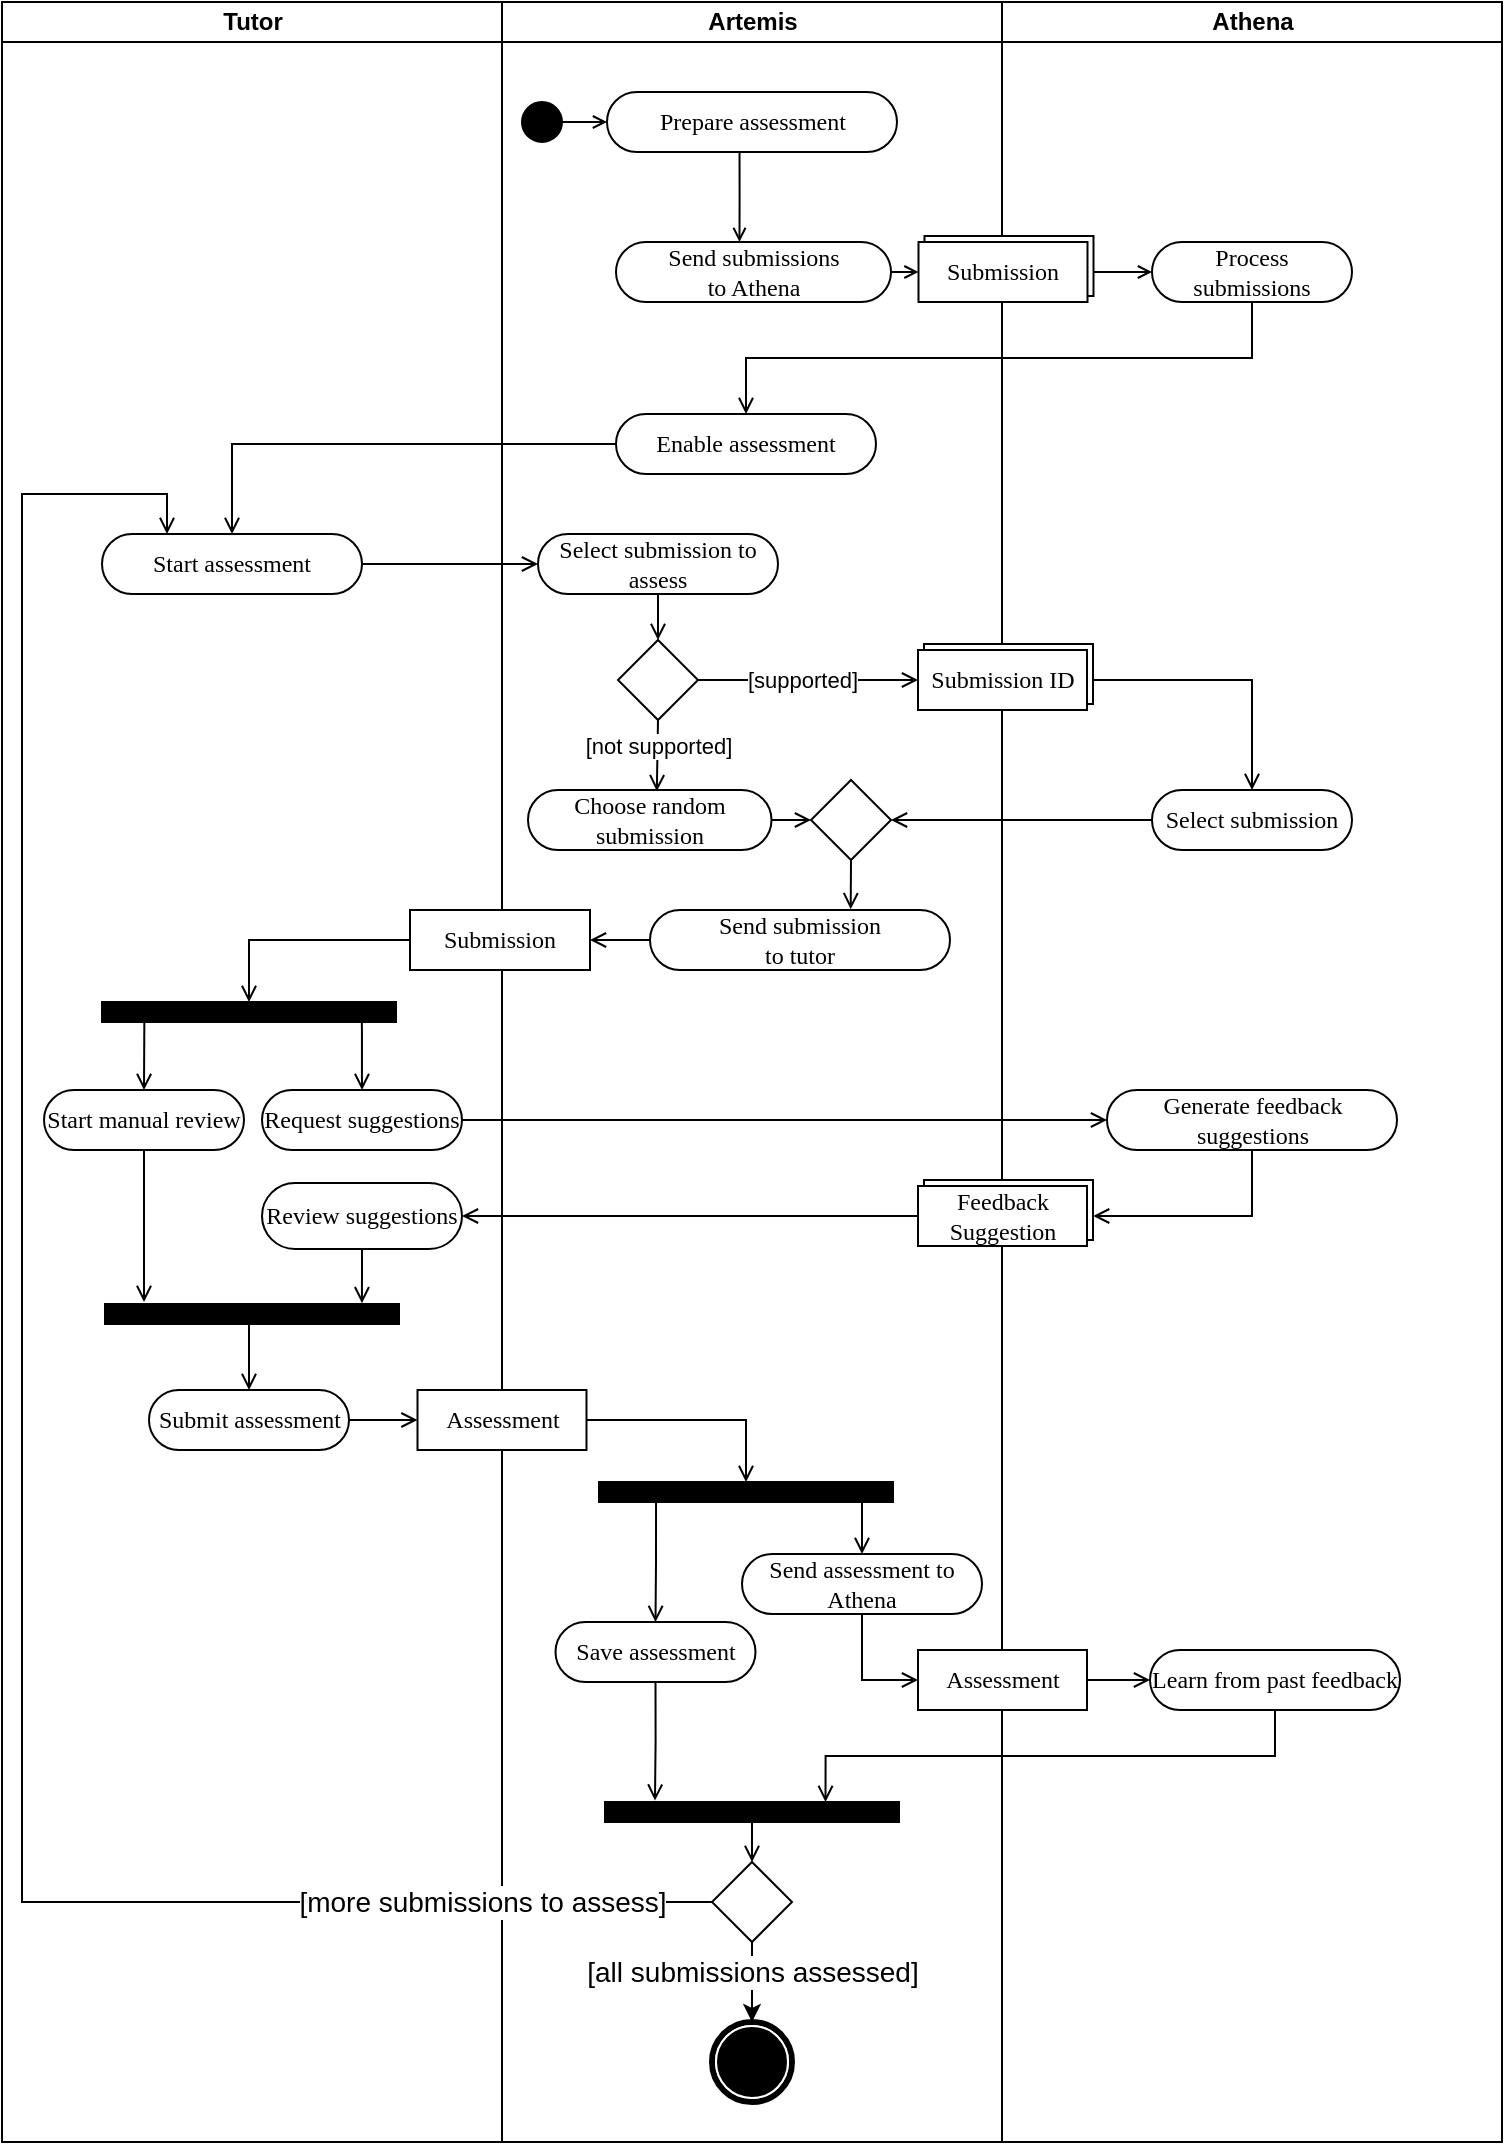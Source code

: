 <mxfile version="21.7.2" type="github" pages="2">
  <diagram name="full" id="5C2zm-8fkTOjbQyjAJXI">
    <mxGraphModel dx="1466" dy="979" grid="1" gridSize="10" guides="1" tooltips="1" connect="1" arrows="1" fold="1" page="1" pageScale="1" pageWidth="850" pageHeight="1100" math="0" shadow="0">
      <root>
        <mxCell id="0" />
        <mxCell id="1" parent="0" />
        <mxCell id="zbvgG5rFSshn16eEqJVB-1" value="" style="swimlane;html=1;childLayout=stackLayout;startSize=0;rounded=0;shadow=0;comic=0;labelBackgroundColor=none;strokeWidth=1;fontFamily=Verdana;fontSize=12;align=center;" parent="1" vertex="1">
          <mxGeometry x="40" y="20" width="750" height="1070" as="geometry" />
        </mxCell>
        <mxCell id="zbvgG5rFSshn16eEqJVB-82" style="edgeStyle=orthogonalEdgeStyle;rounded=0;orthogonalLoop=1;jettySize=auto;html=1;exitX=1;exitY=0.5;exitDx=0;exitDy=0;entryX=0;entryY=0.5;entryDx=0;entryDy=0;endArrow=open;endFill=0;" parent="zbvgG5rFSshn16eEqJVB-1" source="zbvgG5rFSshn16eEqJVB-71" target="zbvgG5rFSshn16eEqJVB-81" edge="1">
          <mxGeometry relative="1" as="geometry" />
        </mxCell>
        <mxCell id="zbvgG5rFSshn16eEqJVB-2" value="Tutor" style="swimlane;html=1;startSize=20;" parent="zbvgG5rFSshn16eEqJVB-1" vertex="1">
          <mxGeometry width="250" height="1070" as="geometry" />
        </mxCell>
        <mxCell id="zbvgG5rFSshn16eEqJVB-71" value="Start assessment" style="rounded=1;whiteSpace=wrap;html=1;shadow=0;comic=0;labelBackgroundColor=none;strokeWidth=1;fontFamily=Verdana;fontSize=12;align=center;arcSize=50;" parent="zbvgG5rFSshn16eEqJVB-2" vertex="1">
          <mxGeometry x="50" y="266" width="130" height="30" as="geometry" />
        </mxCell>
        <mxCell id="zbvgG5rFSshn16eEqJVB-112" style="edgeStyle=orthogonalEdgeStyle;rounded=0;orthogonalLoop=1;jettySize=auto;html=1;exitX=0.144;exitY=0.987;exitDx=0;exitDy=0;entryX=0.5;entryY=0;entryDx=0;entryDy=0;endArrow=open;endFill=0;exitPerimeter=0;" parent="zbvgG5rFSshn16eEqJVB-2" source="zbvgG5rFSshn16eEqJVB-107" target="zbvgG5rFSshn16eEqJVB-109" edge="1">
          <mxGeometry relative="1" as="geometry" />
        </mxCell>
        <mxCell id="zbvgG5rFSshn16eEqJVB-113" style="edgeStyle=orthogonalEdgeStyle;rounded=0;orthogonalLoop=1;jettySize=auto;html=1;exitX=0.884;exitY=1.008;exitDx=0;exitDy=0;entryX=0.5;entryY=0;entryDx=0;entryDy=0;exitPerimeter=0;endArrow=open;endFill=0;" parent="zbvgG5rFSshn16eEqJVB-2" source="zbvgG5rFSshn16eEqJVB-107" target="zbvgG5rFSshn16eEqJVB-110" edge="1">
          <mxGeometry relative="1" as="geometry" />
        </mxCell>
        <mxCell id="zbvgG5rFSshn16eEqJVB-107" value="" style="whiteSpace=wrap;html=1;rounded=0;shadow=0;comic=0;labelBackgroundColor=none;strokeWidth=1;fillColor=#000000;fontFamily=Verdana;fontSize=12;align=center;rotation=0;" parent="zbvgG5rFSshn16eEqJVB-2" vertex="1">
          <mxGeometry x="50" y="500" width="147" height="10" as="geometry" />
        </mxCell>
        <mxCell id="zbvgG5rFSshn16eEqJVB-128" style="edgeStyle=orthogonalEdgeStyle;rounded=0;orthogonalLoop=1;jettySize=auto;html=1;exitX=0.5;exitY=1;exitDx=0;exitDy=0;endArrow=open;endFill=0;" parent="zbvgG5rFSshn16eEqJVB-2" source="zbvgG5rFSshn16eEqJVB-109" edge="1">
          <mxGeometry relative="1" as="geometry">
            <mxPoint x="71" y="650" as="targetPoint" />
          </mxGeometry>
        </mxCell>
        <mxCell id="zbvgG5rFSshn16eEqJVB-109" value="Start manual review" style="rounded=1;whiteSpace=wrap;html=1;shadow=0;comic=0;labelBackgroundColor=none;strokeWidth=1;fontFamily=Verdana;fontSize=12;align=center;arcSize=50;" parent="zbvgG5rFSshn16eEqJVB-2" vertex="1">
          <mxGeometry x="21" y="544" width="100" height="30" as="geometry" />
        </mxCell>
        <mxCell id="zbvgG5rFSshn16eEqJVB-110" value="Request suggestions" style="rounded=1;whiteSpace=wrap;html=1;shadow=0;comic=0;labelBackgroundColor=none;strokeWidth=1;fontFamily=Verdana;fontSize=12;align=center;arcSize=50;" parent="zbvgG5rFSshn16eEqJVB-2" vertex="1">
          <mxGeometry x="130" y="544" width="100" height="30" as="geometry" />
        </mxCell>
        <mxCell id="zbvgG5rFSshn16eEqJVB-131" style="edgeStyle=orthogonalEdgeStyle;rounded=0;orthogonalLoop=1;jettySize=auto;html=1;exitX=0.5;exitY=1;exitDx=0;exitDy=0;entryX=0.5;entryY=0;entryDx=0;entryDy=0;endArrow=open;endFill=0;" parent="zbvgG5rFSshn16eEqJVB-2" source="zbvgG5rFSshn16eEqJVB-114" target="zbvgG5rFSshn16eEqJVB-129" edge="1">
          <mxGeometry relative="1" as="geometry" />
        </mxCell>
        <mxCell id="zbvgG5rFSshn16eEqJVB-114" value="" style="whiteSpace=wrap;html=1;rounded=0;shadow=0;comic=0;labelBackgroundColor=none;strokeWidth=1;fillColor=#000000;fontFamily=Verdana;fontSize=12;align=center;rotation=0;" parent="zbvgG5rFSshn16eEqJVB-2" vertex="1">
          <mxGeometry x="51.5" y="651" width="147" height="10" as="geometry" />
        </mxCell>
        <mxCell id="zbvgG5rFSshn16eEqJVB-127" style="edgeStyle=orthogonalEdgeStyle;rounded=0;orthogonalLoop=1;jettySize=auto;html=1;exitX=0.5;exitY=1;exitDx=0;exitDy=0;entryX=0.874;entryY=-0.035;entryDx=0;entryDy=0;entryPerimeter=0;endArrow=open;endFill=0;" parent="zbvgG5rFSshn16eEqJVB-2" source="zbvgG5rFSshn16eEqJVB-125" target="zbvgG5rFSshn16eEqJVB-114" edge="1">
          <mxGeometry relative="1" as="geometry" />
        </mxCell>
        <mxCell id="zbvgG5rFSshn16eEqJVB-125" value="Review suggestions" style="rounded=1;whiteSpace=wrap;html=1;shadow=0;comic=0;labelBackgroundColor=none;strokeWidth=1;fontFamily=Verdana;fontSize=12;align=center;arcSize=50;" parent="zbvgG5rFSshn16eEqJVB-2" vertex="1">
          <mxGeometry x="130" y="590.5" width="100" height="33" as="geometry" />
        </mxCell>
        <mxCell id="zbvgG5rFSshn16eEqJVB-129" value="Submit assessment" style="rounded=1;whiteSpace=wrap;html=1;shadow=0;comic=0;labelBackgroundColor=none;strokeWidth=1;fontFamily=Verdana;fontSize=12;align=center;arcSize=50;" parent="zbvgG5rFSshn16eEqJVB-2" vertex="1">
          <mxGeometry x="73.5" y="694" width="100" height="30" as="geometry" />
        </mxCell>
        <mxCell id="zbvgG5rFSshn16eEqJVB-11" value="Artemis" style="swimlane;html=1;startSize=20;" parent="zbvgG5rFSshn16eEqJVB-1" vertex="1">
          <mxGeometry x="250" width="250" height="1070" as="geometry" />
        </mxCell>
        <mxCell id="zbvgG5rFSshn16eEqJVB-29" value="" style="ellipse;whiteSpace=wrap;html=1;rounded=0;shadow=0;comic=0;labelBackgroundColor=none;strokeWidth=1;fillColor=#000000;fontFamily=Verdana;fontSize=12;align=center;" parent="zbvgG5rFSshn16eEqJVB-11" vertex="1">
          <mxGeometry x="10" y="50" width="20" height="20" as="geometry" />
        </mxCell>
        <mxCell id="zbvgG5rFSshn16eEqJVB-30" value="Prepare assessment" style="rounded=1;whiteSpace=wrap;html=1;shadow=0;comic=0;labelBackgroundColor=none;strokeWidth=1;fontFamily=Verdana;fontSize=12;align=center;arcSize=50;" parent="zbvgG5rFSshn16eEqJVB-11" vertex="1">
          <mxGeometry x="52.5" y="45" width="145" height="30" as="geometry" />
        </mxCell>
        <mxCell id="zbvgG5rFSshn16eEqJVB-56" style="edgeStyle=orthogonalEdgeStyle;rounded=0;html=1;labelBackgroundColor=none;startArrow=none;startFill=0;startSize=5;endArrow=open;endFill=0;endSize=5;jettySize=auto;orthogonalLoop=1;strokeWidth=1;fontFamily=Verdana;fontSize=12;exitX=0.457;exitY=1;exitDx=0;exitDy=0;entryX=0.449;entryY=-0.001;entryDx=0;entryDy=0;exitPerimeter=0;entryPerimeter=0;" parent="zbvgG5rFSshn16eEqJVB-11" source="zbvgG5rFSshn16eEqJVB-30" target="zbvgG5rFSshn16eEqJVB-32" edge="1">
          <mxGeometry relative="1" as="geometry">
            <mxPoint x="118.75" y="120" as="targetPoint" />
          </mxGeometry>
        </mxCell>
        <mxCell id="zbvgG5rFSshn16eEqJVB-28" style="edgeStyle=orthogonalEdgeStyle;rounded=0;html=1;labelBackgroundColor=none;startArrow=none;startFill=0;startSize=5;endArrow=open;endFill=0;endSize=5;jettySize=auto;orthogonalLoop=1;strokeWidth=1;fontFamily=Verdana;fontSize=12" parent="zbvgG5rFSshn16eEqJVB-11" source="zbvgG5rFSshn16eEqJVB-29" target="zbvgG5rFSshn16eEqJVB-30" edge="1">
          <mxGeometry relative="1" as="geometry" />
        </mxCell>
        <mxCell id="zbvgG5rFSshn16eEqJVB-32" value="Send submissions&lt;br&gt;to Athena" style="rounded=1;whiteSpace=wrap;html=1;shadow=0;comic=0;labelBackgroundColor=none;strokeWidth=1;fontFamily=Verdana;fontSize=12;align=center;arcSize=50;" parent="zbvgG5rFSshn16eEqJVB-11" vertex="1">
          <mxGeometry x="57" y="120" width="137.5" height="30" as="geometry" />
        </mxCell>
        <mxCell id="zbvgG5rFSshn16eEqJVB-70" value="Enable assessment" style="rounded=1;whiteSpace=wrap;html=1;shadow=0;comic=0;labelBackgroundColor=none;strokeWidth=1;fontFamily=Verdana;fontSize=12;align=center;arcSize=50;" parent="zbvgG5rFSshn16eEqJVB-11" vertex="1">
          <mxGeometry x="57" y="206" width="130" height="30" as="geometry" />
        </mxCell>
        <mxCell id="ZDzXS1NFEA4-rNNsYtRD-3" style="edgeStyle=orthogonalEdgeStyle;rounded=0;orthogonalLoop=1;jettySize=auto;html=1;exitX=0.5;exitY=1;exitDx=0;exitDy=0;entryX=0.5;entryY=0;entryDx=0;entryDy=0;endArrow=open;endFill=0;" parent="zbvgG5rFSshn16eEqJVB-11" source="zbvgG5rFSshn16eEqJVB-81" target="zbvgG5rFSshn16eEqJVB-89" edge="1">
          <mxGeometry relative="1" as="geometry" />
        </mxCell>
        <mxCell id="zbvgG5rFSshn16eEqJVB-81" value="Select submission to assess" style="rounded=1;whiteSpace=wrap;html=1;shadow=0;comic=0;labelBackgroundColor=none;strokeWidth=1;fontFamily=Verdana;fontSize=12;align=center;arcSize=50;" parent="zbvgG5rFSshn16eEqJVB-11" vertex="1">
          <mxGeometry x="18" y="266" width="120" height="30" as="geometry" />
        </mxCell>
        <mxCell id="zbvgG5rFSshn16eEqJVB-106" style="edgeStyle=orthogonalEdgeStyle;rounded=0;orthogonalLoop=1;jettySize=auto;html=1;exitX=0;exitY=0.5;exitDx=0;exitDy=0;entryX=1;entryY=0.5;entryDx=0;entryDy=0;endArrow=open;endFill=0;" parent="zbvgG5rFSshn16eEqJVB-11" source="zbvgG5rFSshn16eEqJVB-96" target="zbvgG5rFSshn16eEqJVB-37" edge="1">
          <mxGeometry relative="1" as="geometry" />
        </mxCell>
        <mxCell id="zbvgG5rFSshn16eEqJVB-96" value="Send submission&lt;br&gt;to tutor" style="rounded=1;whiteSpace=wrap;html=1;shadow=0;comic=0;labelBackgroundColor=none;strokeWidth=1;fontFamily=Verdana;fontSize=12;align=center;arcSize=50;" parent="zbvgG5rFSshn16eEqJVB-11" vertex="1">
          <mxGeometry x="74" y="454" width="150" height="30" as="geometry" />
        </mxCell>
        <mxCell id="ZDzXS1NFEA4-rNNsYtRD-8" style="edgeStyle=orthogonalEdgeStyle;rounded=0;orthogonalLoop=1;jettySize=auto;html=1;exitX=1;exitY=0.5;exitDx=0;exitDy=0;entryX=0;entryY=0.5;entryDx=0;entryDy=0;endArrow=open;endFill=0;" parent="zbvgG5rFSshn16eEqJVB-11" source="zbvgG5rFSshn16eEqJVB-98" target="ZDzXS1NFEA4-rNNsYtRD-1" edge="1">
          <mxGeometry relative="1" as="geometry" />
        </mxCell>
        <mxCell id="zbvgG5rFSshn16eEqJVB-98" value="Choose random submission" style="rounded=1;whiteSpace=wrap;html=1;shadow=0;comic=0;labelBackgroundColor=none;strokeWidth=1;fontFamily=Verdana;fontSize=12;align=center;arcSize=50;" parent="zbvgG5rFSshn16eEqJVB-11" vertex="1">
          <mxGeometry x="13" y="394" width="121.75" height="30" as="geometry" />
        </mxCell>
        <mxCell id="zbvgG5rFSshn16eEqJVB-37" value="Submission" style="rounded=0;whiteSpace=wrap;html=1;shadow=0;comic=0;labelBackgroundColor=none;strokeWidth=1;fontFamily=Verdana;fontSize=12;align=center;arcSize=50;" parent="zbvgG5rFSshn16eEqJVB-11" vertex="1">
          <mxGeometry x="-46" y="454" width="90" height="30" as="geometry" />
        </mxCell>
        <mxCell id="zbvgG5rFSshn16eEqJVB-137" style="edgeStyle=orthogonalEdgeStyle;rounded=0;orthogonalLoop=1;jettySize=auto;html=1;exitX=1;exitY=0.5;exitDx=0;exitDy=0;entryX=0.5;entryY=0;entryDx=0;entryDy=0;endArrow=open;endFill=0;" parent="zbvgG5rFSshn16eEqJVB-11" source="zbvgG5rFSshn16eEqJVB-132" target="zbvgG5rFSshn16eEqJVB-136" edge="1">
          <mxGeometry relative="1" as="geometry" />
        </mxCell>
        <mxCell id="zbvgG5rFSshn16eEqJVB-132" value="Assessment" style="rounded=0;whiteSpace=wrap;html=1;shadow=0;comic=0;labelBackgroundColor=none;strokeWidth=1;fontFamily=Verdana;fontSize=12;align=center;arcSize=50;" parent="zbvgG5rFSshn16eEqJVB-11" vertex="1">
          <mxGeometry x="-42.25" y="694" width="84.5" height="30" as="geometry" />
        </mxCell>
        <mxCell id="zbvgG5rFSshn16eEqJVB-144" style="edgeStyle=orthogonalEdgeStyle;rounded=0;orthogonalLoop=1;jettySize=auto;html=1;exitX=0.5;exitY=1;exitDx=0;exitDy=0;entryX=0.17;entryY=-0.069;entryDx=0;entryDy=0;entryPerimeter=0;endArrow=open;endFill=0;" parent="zbvgG5rFSshn16eEqJVB-11" source="zbvgG5rFSshn16eEqJVB-134" target="zbvgG5rFSshn16eEqJVB-143" edge="1">
          <mxGeometry relative="1" as="geometry" />
        </mxCell>
        <mxCell id="zbvgG5rFSshn16eEqJVB-134" value="Save assessment" style="rounded=1;whiteSpace=wrap;html=1;shadow=0;comic=0;labelBackgroundColor=none;strokeWidth=1;fontFamily=Verdana;fontSize=12;align=center;arcSize=50;" parent="zbvgG5rFSshn16eEqJVB-11" vertex="1">
          <mxGeometry x="26.75" y="810" width="100" height="30" as="geometry" />
        </mxCell>
        <mxCell id="zbvgG5rFSshn16eEqJVB-135" value="Send assessment to Athena" style="rounded=1;whiteSpace=wrap;html=1;shadow=0;comic=0;labelBackgroundColor=none;strokeWidth=1;fontFamily=Verdana;fontSize=12;align=center;arcSize=50;" parent="zbvgG5rFSshn16eEqJVB-11" vertex="1">
          <mxGeometry x="120" y="776" width="120" height="30" as="geometry" />
        </mxCell>
        <mxCell id="zbvgG5rFSshn16eEqJVB-138" style="edgeStyle=orthogonalEdgeStyle;rounded=0;orthogonalLoop=1;jettySize=auto;html=1;exitX=0.194;exitY=0.95;exitDx=0;exitDy=0;entryX=0.5;entryY=0;entryDx=0;entryDy=0;endArrow=open;endFill=0;exitPerimeter=0;" parent="zbvgG5rFSshn16eEqJVB-11" source="zbvgG5rFSshn16eEqJVB-136" target="zbvgG5rFSshn16eEqJVB-134" edge="1">
          <mxGeometry relative="1" as="geometry" />
        </mxCell>
        <mxCell id="zbvgG5rFSshn16eEqJVB-139" style="edgeStyle=orthogonalEdgeStyle;rounded=0;orthogonalLoop=1;jettySize=auto;html=1;exitX=0.75;exitY=1;exitDx=0;exitDy=0;entryX=0.5;entryY=0;entryDx=0;entryDy=0;endArrow=open;endFill=0;" parent="zbvgG5rFSshn16eEqJVB-11" source="zbvgG5rFSshn16eEqJVB-136" target="zbvgG5rFSshn16eEqJVB-135" edge="1">
          <mxGeometry relative="1" as="geometry" />
        </mxCell>
        <mxCell id="zbvgG5rFSshn16eEqJVB-136" value="" style="whiteSpace=wrap;html=1;rounded=0;shadow=0;comic=0;labelBackgroundColor=none;strokeWidth=1;fillColor=#000000;fontFamily=Verdana;fontSize=12;align=center;rotation=0;" parent="zbvgG5rFSshn16eEqJVB-11" vertex="1">
          <mxGeometry x="48.5" y="740" width="147" height="10" as="geometry" />
        </mxCell>
        <mxCell id="zbvgG5rFSshn16eEqJVB-149" style="edgeStyle=orthogonalEdgeStyle;rounded=0;orthogonalLoop=1;jettySize=auto;html=1;exitX=0.5;exitY=1;exitDx=0;exitDy=0;entryX=0.5;entryY=0;entryDx=0;entryDy=0;endArrow=open;endFill=0;" parent="zbvgG5rFSshn16eEqJVB-11" source="zbvgG5rFSshn16eEqJVB-143" target="zbvgG5rFSshn16eEqJVB-148" edge="1">
          <mxGeometry relative="1" as="geometry" />
        </mxCell>
        <mxCell id="zbvgG5rFSshn16eEqJVB-143" value="" style="whiteSpace=wrap;html=1;rounded=0;shadow=0;comic=0;labelBackgroundColor=none;strokeWidth=1;fillColor=#000000;fontFamily=Verdana;fontSize=12;align=center;rotation=0;" parent="zbvgG5rFSshn16eEqJVB-11" vertex="1">
          <mxGeometry x="51.5" y="900" width="147" height="10" as="geometry" />
        </mxCell>
        <mxCell id="zbvgG5rFSshn16eEqJVB-151" style="edgeStyle=orthogonalEdgeStyle;rounded=0;orthogonalLoop=1;jettySize=auto;html=1;exitX=0.5;exitY=1;exitDx=0;exitDy=0;entryX=0.5;entryY=0;entryDx=0;entryDy=0;" parent="zbvgG5rFSshn16eEqJVB-11" source="zbvgG5rFSshn16eEqJVB-148" target="zbvgG5rFSshn16eEqJVB-150" edge="1">
          <mxGeometry relative="1" as="geometry" />
        </mxCell>
        <mxCell id="zbvgG5rFSshn16eEqJVB-152" value="&lt;font style=&quot;font-size: 14px;&quot;&gt;[all submissions assessed]&lt;/font&gt;" style="edgeLabel;html=1;align=center;verticalAlign=middle;resizable=0;points=[];fontSize=14;" parent="zbvgG5rFSshn16eEqJVB-151" connectable="0" vertex="1">
          <mxGeometry x="-0.24" relative="1" as="geometry">
            <mxPoint as="offset" />
          </mxGeometry>
        </mxCell>
        <mxCell id="zbvgG5rFSshn16eEqJVB-148" value="" style="rhombus;whiteSpace=wrap;html=1;" parent="zbvgG5rFSshn16eEqJVB-11" vertex="1">
          <mxGeometry x="105" y="930" width="40" height="40" as="geometry" />
        </mxCell>
        <mxCell id="zbvgG5rFSshn16eEqJVB-150" value="" style="shape=mxgraph.bpmn.shape;html=1;verticalLabelPosition=bottom;labelBackgroundColor=#ffffff;verticalAlign=top;perimeter=ellipsePerimeter;outline=end;symbol=terminate;rounded=0;shadow=0;comic=0;strokeWidth=1;fontFamily=Verdana;fontSize=12;align=center;" parent="zbvgG5rFSshn16eEqJVB-11" vertex="1">
          <mxGeometry x="105" y="1010" width="40" height="40" as="geometry" />
        </mxCell>
        <mxCell id="ZDzXS1NFEA4-rNNsYtRD-4" style="edgeStyle=orthogonalEdgeStyle;rounded=0;orthogonalLoop=1;jettySize=auto;html=1;exitX=0.5;exitY=1;exitDx=0;exitDy=0;entryX=0.529;entryY=0.02;entryDx=0;entryDy=0;entryPerimeter=0;endArrow=open;endFill=0;" parent="zbvgG5rFSshn16eEqJVB-11" source="zbvgG5rFSshn16eEqJVB-89" target="zbvgG5rFSshn16eEqJVB-98" edge="1">
          <mxGeometry relative="1" as="geometry" />
        </mxCell>
        <mxCell id="ZDzXS1NFEA4-rNNsYtRD-5" value="[not supported]" style="edgeLabel;html=1;align=center;verticalAlign=middle;resizable=0;points=[];" parent="ZDzXS1NFEA4-rNNsYtRD-4" connectable="0" vertex="1">
          <mxGeometry x="-0.26" relative="1" as="geometry">
            <mxPoint as="offset" />
          </mxGeometry>
        </mxCell>
        <mxCell id="zbvgG5rFSshn16eEqJVB-89" value="" style="rhombus;whiteSpace=wrap;html=1;" parent="zbvgG5rFSshn16eEqJVB-11" vertex="1">
          <mxGeometry x="58" y="319" width="40" height="40" as="geometry" />
        </mxCell>
        <mxCell id="ZDzXS1NFEA4-rNNsYtRD-2" style="edgeStyle=orthogonalEdgeStyle;rounded=0;orthogonalLoop=1;jettySize=auto;html=1;exitX=0.5;exitY=1;exitDx=0;exitDy=0;entryX=0.669;entryY=-0.014;entryDx=0;entryDy=0;entryPerimeter=0;endArrow=open;endFill=0;" parent="zbvgG5rFSshn16eEqJVB-11" source="ZDzXS1NFEA4-rNNsYtRD-1" target="zbvgG5rFSshn16eEqJVB-96" edge="1">
          <mxGeometry relative="1" as="geometry" />
        </mxCell>
        <mxCell id="ZDzXS1NFEA4-rNNsYtRD-1" value="" style="rhombus;whiteSpace=wrap;html=1;" parent="zbvgG5rFSshn16eEqJVB-11" vertex="1">
          <mxGeometry x="154.5" y="389" width="40" height="40" as="geometry" />
        </mxCell>
        <mxCell id="zbvgG5rFSshn16eEqJVB-72" style="edgeStyle=orthogonalEdgeStyle;rounded=0;orthogonalLoop=1;jettySize=auto;html=1;exitX=0;exitY=0.5;exitDx=0;exitDy=0;entryX=0.5;entryY=0;entryDx=0;entryDy=0;endArrow=open;endFill=0;" parent="zbvgG5rFSshn16eEqJVB-1" source="zbvgG5rFSshn16eEqJVB-70" target="zbvgG5rFSshn16eEqJVB-71" edge="1">
          <mxGeometry relative="1" as="geometry" />
        </mxCell>
        <mxCell id="zbvgG5rFSshn16eEqJVB-77" style="edgeStyle=orthogonalEdgeStyle;rounded=0;orthogonalLoop=1;jettySize=auto;html=1;exitX=0.5;exitY=1;exitDx=0;exitDy=0;entryX=0.5;entryY=0;entryDx=0;entryDy=0;endArrow=open;endFill=0;" parent="zbvgG5rFSshn16eEqJVB-1" source="zbvgG5rFSshn16eEqJVB-34" target="zbvgG5rFSshn16eEqJVB-70" edge="1">
          <mxGeometry relative="1" as="geometry" />
        </mxCell>
        <mxCell id="zbvgG5rFSshn16eEqJVB-108" style="edgeStyle=orthogonalEdgeStyle;rounded=0;orthogonalLoop=1;jettySize=auto;html=1;exitX=0;exitY=0.5;exitDx=0;exitDy=0;entryX=0.5;entryY=0;entryDx=0;entryDy=0;endArrow=open;endFill=0;" parent="zbvgG5rFSshn16eEqJVB-1" source="zbvgG5rFSshn16eEqJVB-37" target="zbvgG5rFSshn16eEqJVB-107" edge="1">
          <mxGeometry relative="1" as="geometry" />
        </mxCell>
        <mxCell id="zbvgG5rFSshn16eEqJVB-117" style="edgeStyle=orthogonalEdgeStyle;rounded=0;orthogonalLoop=1;jettySize=auto;html=1;exitX=1;exitY=0.5;exitDx=0;exitDy=0;entryX=0;entryY=0.5;entryDx=0;entryDy=0;endArrow=open;endFill=0;" parent="zbvgG5rFSshn16eEqJVB-1" source="zbvgG5rFSshn16eEqJVB-110" target="zbvgG5rFSshn16eEqJVB-116" edge="1">
          <mxGeometry relative="1" as="geometry">
            <mxPoint x="325" y="559" as="targetPoint" />
          </mxGeometry>
        </mxCell>
        <mxCell id="zbvgG5rFSshn16eEqJVB-122" style="edgeStyle=orthogonalEdgeStyle;rounded=0;orthogonalLoop=1;jettySize=auto;html=1;exitX=0;exitY=0.5;exitDx=0;exitDy=0;entryX=1;entryY=0.5;entryDx=0;entryDy=0;endArrow=open;endFill=0;" parent="zbvgG5rFSshn16eEqJVB-1" source="zbvgG5rFSshn16eEqJVB-120" target="zbvgG5rFSshn16eEqJVB-125" edge="1">
          <mxGeometry relative="1" as="geometry">
            <mxPoint x="425.75" y="608" as="targetPoint" />
          </mxGeometry>
        </mxCell>
        <mxCell id="zbvgG5rFSshn16eEqJVB-133" style="edgeStyle=orthogonalEdgeStyle;rounded=0;orthogonalLoop=1;jettySize=auto;html=1;exitX=1;exitY=0.5;exitDx=0;exitDy=0;entryX=0;entryY=0.5;entryDx=0;entryDy=0;endArrow=open;endFill=0;" parent="zbvgG5rFSshn16eEqJVB-1" source="zbvgG5rFSshn16eEqJVB-129" target="zbvgG5rFSshn16eEqJVB-132" edge="1">
          <mxGeometry relative="1" as="geometry" />
        </mxCell>
        <mxCell id="zbvgG5rFSshn16eEqJVB-142" style="edgeStyle=orthogonalEdgeStyle;rounded=0;orthogonalLoop=1;jettySize=auto;html=1;exitX=0.5;exitY=1;exitDx=0;exitDy=0;entryX=0;entryY=0.5;entryDx=0;entryDy=0;endArrow=open;endFill=0;" parent="zbvgG5rFSshn16eEqJVB-1" source="zbvgG5rFSshn16eEqJVB-135" target="zbvgG5rFSshn16eEqJVB-140" edge="1">
          <mxGeometry relative="1" as="geometry" />
        </mxCell>
        <mxCell id="zbvgG5rFSshn16eEqJVB-147" style="edgeStyle=orthogonalEdgeStyle;rounded=0;orthogonalLoop=1;jettySize=auto;html=1;exitX=0.5;exitY=1;exitDx=0;exitDy=0;entryX=0.75;entryY=0;entryDx=0;entryDy=0;endArrow=open;endFill=0;" parent="zbvgG5rFSshn16eEqJVB-1" source="zbvgG5rFSshn16eEqJVB-145" target="zbvgG5rFSshn16eEqJVB-143" edge="1">
          <mxGeometry relative="1" as="geometry" />
        </mxCell>
        <mxCell id="zbvgG5rFSshn16eEqJVB-153" style="edgeStyle=orthogonalEdgeStyle;rounded=0;orthogonalLoop=1;jettySize=auto;html=1;exitX=0;exitY=0.5;exitDx=0;exitDy=0;entryX=0.25;entryY=0;entryDx=0;entryDy=0;endArrow=open;endFill=0;" parent="zbvgG5rFSshn16eEqJVB-1" source="zbvgG5rFSshn16eEqJVB-148" target="zbvgG5rFSshn16eEqJVB-71" edge="1">
          <mxGeometry relative="1" as="geometry">
            <Array as="points">
              <mxPoint x="10" y="950" />
              <mxPoint x="10" y="246" />
              <mxPoint x="83" y="246" />
            </Array>
          </mxGeometry>
        </mxCell>
        <mxCell id="zbvgG5rFSshn16eEqJVB-154" value="&lt;font style=&quot;font-size: 14px;&quot;&gt;[more submissions to assess]&lt;/font&gt;" style="edgeLabel;html=1;align=center;verticalAlign=middle;resizable=0;points=[];fontSize=14;" parent="zbvgG5rFSshn16eEqJVB-153" connectable="0" vertex="1">
          <mxGeometry x="-0.869" y="1" relative="1" as="geometry">
            <mxPoint x="-40" y="-1" as="offset" />
          </mxGeometry>
        </mxCell>
        <mxCell id="ZDzXS1NFEA4-rNNsYtRD-6" style="edgeStyle=orthogonalEdgeStyle;rounded=0;orthogonalLoop=1;jettySize=auto;html=1;exitX=1;exitY=0.5;exitDx=0;exitDy=0;entryX=0;entryY=0.5;entryDx=0;entryDy=0;endArrow=open;endFill=0;" parent="zbvgG5rFSshn16eEqJVB-1" source="zbvgG5rFSshn16eEqJVB-89" target="zbvgG5rFSshn16eEqJVB-83" edge="1">
          <mxGeometry relative="1" as="geometry" />
        </mxCell>
        <mxCell id="ZDzXS1NFEA4-rNNsYtRD-7" value="[supported]" style="edgeLabel;html=1;align=center;verticalAlign=middle;resizable=0;points=[];" parent="ZDzXS1NFEA4-rNNsYtRD-6" connectable="0" vertex="1">
          <mxGeometry x="-0.061" relative="1" as="geometry">
            <mxPoint as="offset" />
          </mxGeometry>
        </mxCell>
        <mxCell id="ZDzXS1NFEA4-rNNsYtRD-9" style="edgeStyle=orthogonalEdgeStyle;rounded=0;orthogonalLoop=1;jettySize=auto;html=1;exitX=0;exitY=0.5;exitDx=0;exitDy=0;entryX=1;entryY=0.5;entryDx=0;entryDy=0;endArrow=open;endFill=0;" parent="zbvgG5rFSshn16eEqJVB-1" source="zbvgG5rFSshn16eEqJVB-86" target="ZDzXS1NFEA4-rNNsYtRD-1" edge="1">
          <mxGeometry relative="1" as="geometry" />
        </mxCell>
        <mxCell id="zbvgG5rFSshn16eEqJVB-27" value="Athena" style="swimlane;html=1;startSize=20;" parent="zbvgG5rFSshn16eEqJVB-1" vertex="1">
          <mxGeometry x="500" width="250" height="1070" as="geometry" />
        </mxCell>
        <mxCell id="zbvgG5rFSshn16eEqJVB-34" value="Process submissions" style="rounded=1;whiteSpace=wrap;html=1;shadow=0;comic=0;labelBackgroundColor=none;strokeWidth=1;fontFamily=Verdana;fontSize=12;align=center;arcSize=50;" parent="zbvgG5rFSshn16eEqJVB-27" vertex="1">
          <mxGeometry x="75" y="120" width="100" height="30" as="geometry" />
        </mxCell>
        <mxCell id="zbvgG5rFSshn16eEqJVB-86" value="Select submission" style="rounded=1;whiteSpace=wrap;html=1;shadow=0;comic=0;labelBackgroundColor=none;strokeWidth=1;fontFamily=Verdana;fontSize=12;align=center;arcSize=50;" parent="zbvgG5rFSshn16eEqJVB-27" vertex="1">
          <mxGeometry x="75" y="394" width="100" height="30" as="geometry" />
        </mxCell>
        <mxCell id="zbvgG5rFSshn16eEqJVB-92" style="edgeStyle=orthogonalEdgeStyle;rounded=0;orthogonalLoop=1;jettySize=auto;html=1;endArrow=open;endFill=0;exitX=1;exitY=0.5;exitDx=0;exitDy=0;entryX=0.5;entryY=0;entryDx=0;entryDy=0;" parent="zbvgG5rFSshn16eEqJVB-27" source="zbvgG5rFSshn16eEqJVB-83" target="zbvgG5rFSshn16eEqJVB-86" edge="1">
          <mxGeometry relative="1" as="geometry">
            <mxPoint x="110" y="295" as="sourcePoint" />
            <mxPoint x="140" y="350" as="targetPoint" />
          </mxGeometry>
        </mxCell>
        <mxCell id="zbvgG5rFSshn16eEqJVB-121" style="edgeStyle=orthogonalEdgeStyle;rounded=0;orthogonalLoop=1;jettySize=auto;html=1;exitX=0.5;exitY=1;exitDx=0;exitDy=0;entryX=1.001;entryY=0.6;entryDx=0;entryDy=0;endArrow=open;endFill=0;entryPerimeter=0;" parent="zbvgG5rFSshn16eEqJVB-27" source="zbvgG5rFSshn16eEqJVB-116" target="ZDzXS1NFEA4-rNNsYtRD-15" edge="1">
          <mxGeometry relative="1" as="geometry" />
        </mxCell>
        <mxCell id="zbvgG5rFSshn16eEqJVB-116" value="Generate feedback suggestions" style="rounded=1;whiteSpace=wrap;html=1;shadow=0;comic=0;labelBackgroundColor=none;strokeWidth=1;fontFamily=Verdana;fontSize=12;align=center;arcSize=50;" parent="zbvgG5rFSshn16eEqJVB-27" vertex="1">
          <mxGeometry x="52.5" y="544" width="145" height="30" as="geometry" />
        </mxCell>
        <mxCell id="ZDzXS1NFEA4-rNNsYtRD-15" value="" style="rounded=0;whiteSpace=wrap;html=1;shadow=0;comic=0;labelBackgroundColor=none;strokeWidth=1;fontFamily=Verdana;fontSize=12;align=center;arcSize=50;" parent="zbvgG5rFSshn16eEqJVB-27" vertex="1">
          <mxGeometry x="-39" y="589" width="84.5" height="30" as="geometry" />
        </mxCell>
        <mxCell id="zbvgG5rFSshn16eEqJVB-120" value="Feedback Suggestion" style="rounded=0;whiteSpace=wrap;html=1;shadow=0;comic=0;labelBackgroundColor=none;strokeWidth=1;fontFamily=Verdana;fontSize=12;align=center;arcSize=50;" parent="zbvgG5rFSshn16eEqJVB-27" vertex="1">
          <mxGeometry x="-42" y="592" width="84.5" height="30" as="geometry" />
        </mxCell>
        <mxCell id="zbvgG5rFSshn16eEqJVB-146" style="edgeStyle=orthogonalEdgeStyle;rounded=0;orthogonalLoop=1;jettySize=auto;html=1;exitX=1;exitY=0.5;exitDx=0;exitDy=0;entryX=0;entryY=0.5;entryDx=0;entryDy=0;endArrow=open;endFill=0;" parent="zbvgG5rFSshn16eEqJVB-27" source="zbvgG5rFSshn16eEqJVB-140" target="zbvgG5rFSshn16eEqJVB-145" edge="1">
          <mxGeometry relative="1" as="geometry" />
        </mxCell>
        <mxCell id="zbvgG5rFSshn16eEqJVB-140" value="Assessment" style="rounded=0;whiteSpace=wrap;html=1;shadow=0;comic=0;labelBackgroundColor=none;strokeWidth=1;fontFamily=Verdana;fontSize=12;align=center;arcSize=50;" parent="zbvgG5rFSshn16eEqJVB-27" vertex="1">
          <mxGeometry x="-42" y="824" width="84.5" height="30" as="geometry" />
        </mxCell>
        <mxCell id="zbvgG5rFSshn16eEqJVB-145" value="Learn from past feedback" style="rounded=1;whiteSpace=wrap;html=1;shadow=0;comic=0;labelBackgroundColor=none;strokeWidth=1;fontFamily=Verdana;fontSize=12;align=center;arcSize=50;" parent="zbvgG5rFSshn16eEqJVB-27" vertex="1">
          <mxGeometry x="74" y="824" width="125" height="30" as="geometry" />
        </mxCell>
        <mxCell id="ZDzXS1NFEA4-rNNsYtRD-14" value="" style="rounded=0;whiteSpace=wrap;html=1;shadow=0;comic=0;labelBackgroundColor=none;strokeWidth=1;fontFamily=Verdana;fontSize=12;align=center;arcSize=50;" parent="zbvgG5rFSshn16eEqJVB-27" vertex="1">
          <mxGeometry x="-39" y="321" width="84.5" height="30" as="geometry" />
        </mxCell>
        <mxCell id="zbvgG5rFSshn16eEqJVB-83" value="Submission ID" style="rounded=0;whiteSpace=wrap;html=1;shadow=0;comic=0;labelBackgroundColor=none;strokeWidth=1;fontFamily=Verdana;fontSize=12;align=center;arcSize=50;" parent="zbvgG5rFSshn16eEqJVB-27" vertex="1">
          <mxGeometry x="-42" y="324" width="84.5" height="30" as="geometry" />
        </mxCell>
        <mxCell id="ZDzXS1NFEA4-rNNsYtRD-10" value="Submission" style="rounded=0;whiteSpace=wrap;html=1;shadow=0;comic=0;labelBackgroundColor=none;strokeWidth=1;fontFamily=Verdana;fontSize=12;align=center;arcSize=50;" parent="1" vertex="1">
          <mxGeometry x="501.25" y="137" width="84.5" height="30" as="geometry" />
        </mxCell>
        <mxCell id="zbvgG5rFSshn16eEqJVB-36" value="Submission" style="rounded=0;whiteSpace=wrap;html=1;shadow=0;comic=0;labelBackgroundColor=none;strokeWidth=1;fontFamily=Verdana;fontSize=12;align=center;arcSize=50;" parent="1" vertex="1">
          <mxGeometry x="498.25" y="140" width="84.5" height="30" as="geometry" />
        </mxCell>
        <mxCell id="zbvgG5rFSshn16eEqJVB-35" style="edgeStyle=none;rounded=0;html=1;labelBackgroundColor=none;startArrow=none;startFill=0;startSize=5;endArrow=open;endFill=0;endSize=5;jettySize=auto;orthogonalLoop=1;strokeWidth=1;fontFamily=Verdana;fontSize=12;entryX=0;entryY=0.5;entryDx=0;entryDy=0;exitX=1.001;exitY=0.6;exitDx=0;exitDy=0;exitPerimeter=0;" parent="1" source="ZDzXS1NFEA4-rNNsYtRD-10" target="zbvgG5rFSshn16eEqJVB-34" edge="1">
          <mxGeometry relative="1" as="geometry">
            <mxPoint x="577.5" y="300" as="targetPoint" />
            <mxPoint x="590" y="155" as="sourcePoint" />
          </mxGeometry>
        </mxCell>
        <mxCell id="zbvgG5rFSshn16eEqJVB-31" style="rounded=0;html=1;labelBackgroundColor=none;startArrow=none;startFill=0;startSize=5;endArrow=open;endFill=0;endSize=5;jettySize=auto;orthogonalLoop=1;strokeWidth=1;fontFamily=Verdana;fontSize=12;exitX=1;exitY=0.5;exitDx=0;exitDy=0;entryX=0;entryY=0.5;entryDx=0;entryDy=0;" parent="1" source="zbvgG5rFSshn16eEqJVB-32" target="zbvgG5rFSshn16eEqJVB-36" edge="1">
          <mxGeometry relative="1" as="geometry">
            <mxPoint x="484.5" y="154.97" as="sourcePoint" />
            <mxPoint x="502" y="154.97" as="targetPoint" />
          </mxGeometry>
        </mxCell>
      </root>
    </mxGraphModel>
  </diagram>
  <diagram name="problem-only" id="uC9xxE5H9tGq80pF0pdn">
    <mxGraphModel grid="1" page="1" gridSize="10" guides="1" tooltips="1" connect="1" arrows="1" fold="1" pageScale="1" pageWidth="850" pageHeight="1100" math="0" shadow="0">
      <root>
        <mxCell id="w5i4ymxL5U5C2uTVFl97-0" />
        <mxCell id="w5i4ymxL5U5C2uTVFl97-1" parent="w5i4ymxL5U5C2uTVFl97-0" />
        <mxCell id="w5i4ymxL5U5C2uTVFl97-2" value="" style="swimlane;html=1;childLayout=stackLayout;startSize=0;rounded=0;shadow=0;comic=0;labelBackgroundColor=none;strokeWidth=1;fontFamily=Verdana;fontSize=12;align=center;" parent="w5i4ymxL5U5C2uTVFl97-1" vertex="1">
          <mxGeometry x="40" y="20" width="500" height="660" as="geometry" />
        </mxCell>
        <mxCell id="w5i4ymxL5U5C2uTVFl97-3" style="edgeStyle=orthogonalEdgeStyle;rounded=0;orthogonalLoop=1;jettySize=auto;html=1;exitX=1;exitY=0.5;exitDx=0;exitDy=0;entryX=0;entryY=0.5;entryDx=0;entryDy=0;endArrow=open;endFill=0;" parent="w5i4ymxL5U5C2uTVFl97-2" source="w5i4ymxL5U5C2uTVFl97-5" target="w5i4ymxL5U5C2uTVFl97-25" edge="1">
          <mxGeometry relative="1" as="geometry" />
        </mxCell>
        <mxCell id="w5i4ymxL5U5C2uTVFl97-4" value="Tutor" style="swimlane;html=1;startSize=20;" parent="w5i4ymxL5U5C2uTVFl97-2" vertex="1">
          <mxGeometry width="250" height="660" as="geometry" />
        </mxCell>
        <mxCell id="w5i4ymxL5U5C2uTVFl97-5" value="Start assessment" style="rounded=1;whiteSpace=wrap;html=1;shadow=0;comic=0;labelBackgroundColor=none;strokeWidth=1;fontFamily=Verdana;fontSize=12;align=center;arcSize=50;" parent="w5i4ymxL5U5C2uTVFl97-4" vertex="1">
          <mxGeometry x="68.5" y="56" width="130" height="30" as="geometry" />
        </mxCell>
        <mxCell id="w5i4ymxL5U5C2uTVFl97-6" style="edgeStyle=orthogonalEdgeStyle;rounded=0;orthogonalLoop=1;jettySize=auto;html=1;exitX=0.144;exitY=0.987;exitDx=0;exitDy=0;entryX=0.5;entryY=0;entryDx=0;entryDy=0;endArrow=open;endFill=0;exitPerimeter=0;" parent="w5i4ymxL5U5C2uTVFl97-4" source="w5i4ymxL5U5C2uTVFl97-8" target="w5i4ymxL5U5C2uTVFl97-10" edge="1">
          <mxGeometry relative="1" as="geometry" />
        </mxCell>
        <mxCell id="w5i4ymxL5U5C2uTVFl97-7" style="edgeStyle=orthogonalEdgeStyle;rounded=0;orthogonalLoop=1;jettySize=auto;html=1;exitX=0.884;exitY=1.008;exitDx=0;exitDy=0;entryX=0.5;entryY=0;entryDx=0;entryDy=0;exitPerimeter=0;endArrow=open;endFill=0;" parent="w5i4ymxL5U5C2uTVFl97-4" source="w5i4ymxL5U5C2uTVFl97-8" target="w5i4ymxL5U5C2uTVFl97-11" edge="1">
          <mxGeometry relative="1" as="geometry" />
        </mxCell>
        <mxCell id="w5i4ymxL5U5C2uTVFl97-8" value="" style="whiteSpace=wrap;html=1;rounded=0;shadow=0;comic=0;labelBackgroundColor=none;strokeWidth=1;fillColor=#000000;fontFamily=Verdana;fontSize=12;align=center;rotation=0;" parent="w5i4ymxL5U5C2uTVFl97-4" vertex="1">
          <mxGeometry x="50" y="160" width="147" height="10" as="geometry" />
        </mxCell>
        <mxCell id="w5i4ymxL5U5C2uTVFl97-9" style="edgeStyle=orthogonalEdgeStyle;rounded=0;orthogonalLoop=1;jettySize=auto;html=1;exitX=0.5;exitY=1;exitDx=0;exitDy=0;endArrow=open;endFill=0;entryX=0.132;entryY=-0.134;entryDx=0;entryDy=0;entryPerimeter=0;" parent="w5i4ymxL5U5C2uTVFl97-4" source="w5i4ymxL5U5C2uTVFl97-10" edge="1" target="w5i4ymxL5U5C2uTVFl97-13">
          <mxGeometry relative="1" as="geometry">
            <mxPoint x="71" y="440" as="targetPoint" />
          </mxGeometry>
        </mxCell>
        <mxCell id="w5i4ymxL5U5C2uTVFl97-10" value="Start manual review" style="rounded=1;whiteSpace=wrap;html=1;shadow=0;comic=0;labelBackgroundColor=none;strokeWidth=1;fontFamily=Verdana;fontSize=12;align=center;arcSize=50;" parent="w5i4ymxL5U5C2uTVFl97-4" vertex="1">
          <mxGeometry x="21" y="200" width="100" height="30" as="geometry" />
        </mxCell>
        <mxCell id="w5i4ymxL5U5C2uTVFl97-11" value="Request suggestions" style="rounded=1;whiteSpace=wrap;html=1;shadow=0;comic=0;labelBackgroundColor=none;strokeWidth=1;fontFamily=Verdana;fontSize=12;align=center;arcSize=50;" parent="w5i4ymxL5U5C2uTVFl97-4" vertex="1">
          <mxGeometry x="130" y="200" width="100" height="30" as="geometry" />
        </mxCell>
        <mxCell id="w5i4ymxL5U5C2uTVFl97-12" style="edgeStyle=orthogonalEdgeStyle;rounded=0;orthogonalLoop=1;jettySize=auto;html=1;exitX=0.5;exitY=1;exitDx=0;exitDy=0;entryX=0.5;entryY=0;entryDx=0;entryDy=0;endArrow=open;endFill=0;" parent="w5i4ymxL5U5C2uTVFl97-4" source="w5i4ymxL5U5C2uTVFl97-13" target="w5i4ymxL5U5C2uTVFl97-16" edge="1">
          <mxGeometry relative="1" as="geometry" />
        </mxCell>
        <mxCell id="w5i4ymxL5U5C2uTVFl97-13" value="" style="whiteSpace=wrap;html=1;rounded=0;shadow=0;comic=0;labelBackgroundColor=none;strokeWidth=1;fillColor=#000000;fontFamily=Verdana;fontSize=12;align=center;rotation=0;" parent="w5i4ymxL5U5C2uTVFl97-4" vertex="1">
          <mxGeometry x="51.5" y="361" width="147" height="10" as="geometry" />
        </mxCell>
        <mxCell id="w5i4ymxL5U5C2uTVFl97-14" style="edgeStyle=orthogonalEdgeStyle;rounded=0;orthogonalLoop=1;jettySize=auto;html=1;exitX=0.5;exitY=1;exitDx=0;exitDy=0;entryX=0.874;entryY=-0.035;entryDx=0;entryDy=0;entryPerimeter=0;endArrow=open;endFill=0;" parent="w5i4ymxL5U5C2uTVFl97-4" source="w5i4ymxL5U5C2uTVFl97-15" target="w5i4ymxL5U5C2uTVFl97-13" edge="1">
          <mxGeometry relative="1" as="geometry" />
        </mxCell>
        <mxCell id="w5i4ymxL5U5C2uTVFl97-15" value="Review suggestions" style="rounded=1;whiteSpace=wrap;html=1;shadow=0;comic=0;labelBackgroundColor=none;strokeWidth=1;fontFamily=Verdana;fontSize=12;align=center;arcSize=50;" parent="w5i4ymxL5U5C2uTVFl97-4" vertex="1">
          <mxGeometry x="130" y="300.5" width="100" height="33" as="geometry" />
        </mxCell>
        <mxCell id="w5i4ymxL5U5C2uTVFl97-16" value="Submit assessment" style="rounded=1;whiteSpace=wrap;html=1;shadow=0;comic=0;labelBackgroundColor=none;strokeWidth=1;fontFamily=Verdana;fontSize=12;align=center;arcSize=50;" parent="w5i4ymxL5U5C2uTVFl97-4" vertex="1">
          <mxGeometry x="73.5" y="404" width="100" height="30" as="geometry" />
        </mxCell>
        <mxCell id="0k4l-ozv2ifvRbflU-HW-0" style="edgeStyle=orthogonalEdgeStyle;rounded=0;orthogonalLoop=1;jettySize=auto;html=1;exitX=1;exitY=0.5;exitDx=0;exitDy=0;entryX=0;entryY=0.5;entryDx=0;entryDy=0;endArrow=open;endFill=0;" edge="1" parent="w5i4ymxL5U5C2uTVFl97-4" source="w5i4ymxL5U5C2uTVFl97-18" target="w5i4ymxL5U5C2uTVFl97-5">
          <mxGeometry relative="1" as="geometry" />
        </mxCell>
        <mxCell id="w5i4ymxL5U5C2uTVFl97-18" value="" style="ellipse;whiteSpace=wrap;html=1;rounded=0;shadow=0;comic=0;labelBackgroundColor=none;strokeWidth=1;fillColor=#000000;fontFamily=Verdana;fontSize=12;align=center;" parent="w5i4ymxL5U5C2uTVFl97-4" vertex="1">
          <mxGeometry x="18" y="61" width="20" height="20" as="geometry" />
        </mxCell>
        <mxCell id="w5i4ymxL5U5C2uTVFl97-17" value="Artemis with Athena" style="swimlane;html=1;startSize=20;" parent="w5i4ymxL5U5C2uTVFl97-2" vertex="1">
          <mxGeometry x="250" width="250" height="660" as="geometry" />
        </mxCell>
        <mxCell id="w5i4ymxL5U5C2uTVFl97-25" value="Select submission to assess" style="rounded=1;whiteSpace=wrap;html=1;shadow=0;comic=0;labelBackgroundColor=none;strokeWidth=1;fontFamily=Verdana;fontSize=12;align=center;arcSize=50;" parent="w5i4ymxL5U5C2uTVFl97-17" vertex="1">
          <mxGeometry x="58" y="56" width="120" height="30" as="geometry" />
        </mxCell>
        <mxCell id="w5i4ymxL5U5C2uTVFl97-26" style="edgeStyle=orthogonalEdgeStyle;rounded=0;orthogonalLoop=1;jettySize=auto;html=1;exitX=0.5;exitY=1;exitDx=0;exitDy=0;entryX=1;entryY=0.5;entryDx=0;entryDy=0;endArrow=open;endFill=0;" parent="w5i4ymxL5U5C2uTVFl97-17" source="w5i4ymxL5U5C2uTVFl97-25" target="w5i4ymxL5U5C2uTVFl97-30" edge="1">
          <mxGeometry relative="1" as="geometry">
            <mxPoint x="74" y="259" as="sourcePoint" />
          </mxGeometry>
        </mxCell>
        <mxCell id="w5i4ymxL5U5C2uTVFl97-30" value="Submission" style="rounded=0;whiteSpace=wrap;html=1;shadow=0;comic=0;labelBackgroundColor=none;strokeWidth=1;fontFamily=Verdana;fontSize=12;align=center;arcSize=50;" parent="w5i4ymxL5U5C2uTVFl97-17" vertex="1">
          <mxGeometry x="-45" y="110" width="90" height="30" as="geometry" />
        </mxCell>
        <mxCell id="w5i4ymxL5U5C2uTVFl97-31" style="edgeStyle=orthogonalEdgeStyle;rounded=0;orthogonalLoop=1;jettySize=auto;html=1;exitX=1;exitY=0.5;exitDx=0;exitDy=0;entryX=0.5;entryY=0;entryDx=0;entryDy=0;endArrow=open;endFill=0;" parent="w5i4ymxL5U5C2uTVFl97-17" source="w5i4ymxL5U5C2uTVFl97-32" edge="1">
          <mxGeometry relative="1" as="geometry">
            <mxPoint x="122" y="450" as="targetPoint" />
          </mxGeometry>
        </mxCell>
        <mxCell id="w5i4ymxL5U5C2uTVFl97-32" value="Assessment" style="rounded=0;whiteSpace=wrap;html=1;shadow=0;comic=0;labelBackgroundColor=none;strokeWidth=1;fontFamily=Verdana;fontSize=12;align=center;arcSize=50;" parent="w5i4ymxL5U5C2uTVFl97-17" vertex="1">
          <mxGeometry x="-42.25" y="404" width="84.5" height="30" as="geometry" />
        </mxCell>
        <mxCell id="0k4l-ozv2ifvRbflU-HW-10" style="edgeStyle=orthogonalEdgeStyle;rounded=0;orthogonalLoop=1;jettySize=auto;html=1;exitX=0.5;exitY=1;exitDx=0;exitDy=0;entryX=0.5;entryY=0;entryDx=0;entryDy=0;endArrow=open;endFill=0;" edge="1" parent="w5i4ymxL5U5C2uTVFl97-17" source="w5i4ymxL5U5C2uTVFl97-34" target="w5i4ymxL5U5C2uTVFl97-43">
          <mxGeometry relative="1" as="geometry" />
        </mxCell>
        <mxCell id="w5i4ymxL5U5C2uTVFl97-34" value="Save assessment" style="rounded=1;whiteSpace=wrap;html=1;shadow=0;comic=0;labelBackgroundColor=none;strokeWidth=1;fontFamily=Verdana;fontSize=12;align=center;arcSize=50;" parent="w5i4ymxL5U5C2uTVFl97-17" vertex="1">
          <mxGeometry x="71" y="450" width="100" height="30" as="geometry" />
        </mxCell>
        <mxCell id="w5i4ymxL5U5C2uTVFl97-41" style="edgeStyle=orthogonalEdgeStyle;rounded=0;orthogonalLoop=1;jettySize=auto;html=1;exitX=0.5;exitY=1;exitDx=0;exitDy=0;entryX=0.5;entryY=0;entryDx=0;entryDy=0;" parent="w5i4ymxL5U5C2uTVFl97-17" source="w5i4ymxL5U5C2uTVFl97-43" target="w5i4ymxL5U5C2uTVFl97-44" edge="1">
          <mxGeometry relative="1" as="geometry" />
        </mxCell>
        <mxCell id="w5i4ymxL5U5C2uTVFl97-42" value="&lt;font style=&quot;font-size: 8px;&quot;&gt;[all submissions assessed]&lt;/font&gt;" style="edgeLabel;html=1;align=center;verticalAlign=middle;resizable=0;points=[];" parent="w5i4ymxL5U5C2uTVFl97-41" connectable="0" vertex="1">
          <mxGeometry x="-0.24" relative="1" as="geometry">
            <mxPoint as="offset" />
          </mxGeometry>
        </mxCell>
        <mxCell id="w5i4ymxL5U5C2uTVFl97-43" value="" style="rhombus;whiteSpace=wrap;html=1;" parent="w5i4ymxL5U5C2uTVFl97-17" vertex="1">
          <mxGeometry x="101" y="520" width="40" height="40" as="geometry" />
        </mxCell>
        <mxCell id="w5i4ymxL5U5C2uTVFl97-44" value="" style="shape=mxgraph.bpmn.shape;html=1;verticalLabelPosition=bottom;labelBackgroundColor=#ffffff;verticalAlign=top;perimeter=ellipsePerimeter;outline=end;symbol=terminate;rounded=0;shadow=0;comic=0;strokeWidth=1;fontFamily=Verdana;fontSize=12;align=center;" parent="w5i4ymxL5U5C2uTVFl97-17" vertex="1">
          <mxGeometry x="101" y="600" width="40" height="40" as="geometry" />
        </mxCell>
        <mxCell id="0k4l-ozv2ifvRbflU-HW-1" value="Suggestion" style="rounded=0;whiteSpace=wrap;html=1;shadow=0;comic=0;labelBackgroundColor=none;strokeWidth=1;fontFamily=Verdana;fontSize=12;align=center;arcSize=50;" vertex="1" parent="w5i4ymxL5U5C2uTVFl97-17">
          <mxGeometry x="-42.25" y="250" width="84.5" height="30" as="geometry" />
        </mxCell>
        <mxCell id="0k4l-ozv2ifvRbflU-HW-5" style="edgeStyle=orthogonalEdgeStyle;rounded=0;orthogonalLoop=1;jettySize=auto;html=1;exitX=0.5;exitY=1;exitDx=0;exitDy=0;entryX=1;entryY=0.5;entryDx=0;entryDy=0;endArrow=open;endFill=0;" edge="1" parent="w5i4ymxL5U5C2uTVFl97-17" source="0k4l-ozv2ifvRbflU-HW-3" target="0k4l-ozv2ifvRbflU-HW-1">
          <mxGeometry relative="1" as="geometry" />
        </mxCell>
        <mxCell id="0k4l-ozv2ifvRbflU-HW-3" value="Make suggestions" style="rounded=1;whiteSpace=wrap;html=1;shadow=0;comic=0;labelBackgroundColor=none;strokeWidth=1;fontFamily=Verdana;fontSize=12;align=center;arcSize=50;" vertex="1" parent="w5i4ymxL5U5C2uTVFl97-17">
          <mxGeometry x="58" y="200" width="120" height="30" as="geometry" />
        </mxCell>
        <mxCell id="0k4l-ozv2ifvRbflU-HW-6" value="Suggestion" style="rounded=0;whiteSpace=wrap;html=1;shadow=0;comic=0;labelBackgroundColor=none;strokeWidth=1;fontFamily=Verdana;fontSize=12;align=center;arcSize=50;" vertex="1" parent="w5i4ymxL5U5C2uTVFl97-17">
          <mxGeometry x="-44" y="252" width="84.5" height="30" as="geometry" />
        </mxCell>
        <mxCell id="w5i4ymxL5U5C2uTVFl97-52" style="edgeStyle=orthogonalEdgeStyle;rounded=0;orthogonalLoop=1;jettySize=auto;html=1;exitX=0;exitY=0.5;exitDx=0;exitDy=0;entryX=0.5;entryY=0;entryDx=0;entryDy=0;endArrow=open;endFill=0;" parent="w5i4ymxL5U5C2uTVFl97-2" source="w5i4ymxL5U5C2uTVFl97-30" target="w5i4ymxL5U5C2uTVFl97-8" edge="1">
          <mxGeometry relative="1" as="geometry" />
        </mxCell>
        <mxCell id="w5i4ymxL5U5C2uTVFl97-53" style="edgeStyle=orthogonalEdgeStyle;rounded=0;orthogonalLoop=1;jettySize=auto;html=1;exitX=1;exitY=0.5;exitDx=0;exitDy=0;entryX=0;entryY=0.5;entryDx=0;entryDy=0;endArrow=open;endFill=0;" parent="w5i4ymxL5U5C2uTVFl97-2" source="w5i4ymxL5U5C2uTVFl97-11" target="0k4l-ozv2ifvRbflU-HW-3" edge="1">
          <mxGeometry relative="1" as="geometry">
            <mxPoint x="552.5" y="349" as="targetPoint" />
          </mxGeometry>
        </mxCell>
        <mxCell id="w5i4ymxL5U5C2uTVFl97-55" style="edgeStyle=orthogonalEdgeStyle;rounded=0;orthogonalLoop=1;jettySize=auto;html=1;exitX=1;exitY=0.5;exitDx=0;exitDy=0;entryX=0;entryY=0.5;entryDx=0;entryDy=0;endArrow=open;endFill=0;" parent="w5i4ymxL5U5C2uTVFl97-2" source="w5i4ymxL5U5C2uTVFl97-16" target="w5i4ymxL5U5C2uTVFl97-32" edge="1">
          <mxGeometry relative="1" as="geometry" />
        </mxCell>
        <mxCell id="w5i4ymxL5U5C2uTVFl97-58" style="edgeStyle=orthogonalEdgeStyle;rounded=0;orthogonalLoop=1;jettySize=auto;html=1;exitX=0;exitY=0.5;exitDx=0;exitDy=0;entryX=0.25;entryY=0;entryDx=0;entryDy=0;endArrow=open;endFill=0;" parent="w5i4ymxL5U5C2uTVFl97-2" source="w5i4ymxL5U5C2uTVFl97-43" target="w5i4ymxL5U5C2uTVFl97-5" edge="1">
          <mxGeometry relative="1" as="geometry">
            <Array as="points">
              <mxPoint x="10" y="540" />
              <mxPoint x="10" y="36" />
              <mxPoint x="101" y="36" />
            </Array>
          </mxGeometry>
        </mxCell>
        <mxCell id="w5i4ymxL5U5C2uTVFl97-59" value="&lt;font style=&quot;font-size: 8px;&quot;&gt;[more submissions to assess]&lt;/font&gt;" style="edgeLabel;html=1;align=center;verticalAlign=middle;resizable=0;points=[];" parent="w5i4ymxL5U5C2uTVFl97-58" connectable="0" vertex="1">
          <mxGeometry x="-0.869" y="1" relative="1" as="geometry">
            <mxPoint y="-1" as="offset" />
          </mxGeometry>
        </mxCell>
        <mxCell id="0k4l-ozv2ifvRbflU-HW-7" style="edgeStyle=orthogonalEdgeStyle;rounded=0;orthogonalLoop=1;jettySize=auto;html=1;exitX=0;exitY=0.5;exitDx=0;exitDy=0;entryX=0.5;entryY=0;entryDx=0;entryDy=0;endArrow=open;endFill=0;" edge="1" parent="w5i4ymxL5U5C2uTVFl97-2" source="0k4l-ozv2ifvRbflU-HW-6" target="w5i4ymxL5U5C2uTVFl97-15">
          <mxGeometry relative="1" as="geometry" />
        </mxCell>
      </root>
    </mxGraphModel>
  </diagram>
</mxfile>
